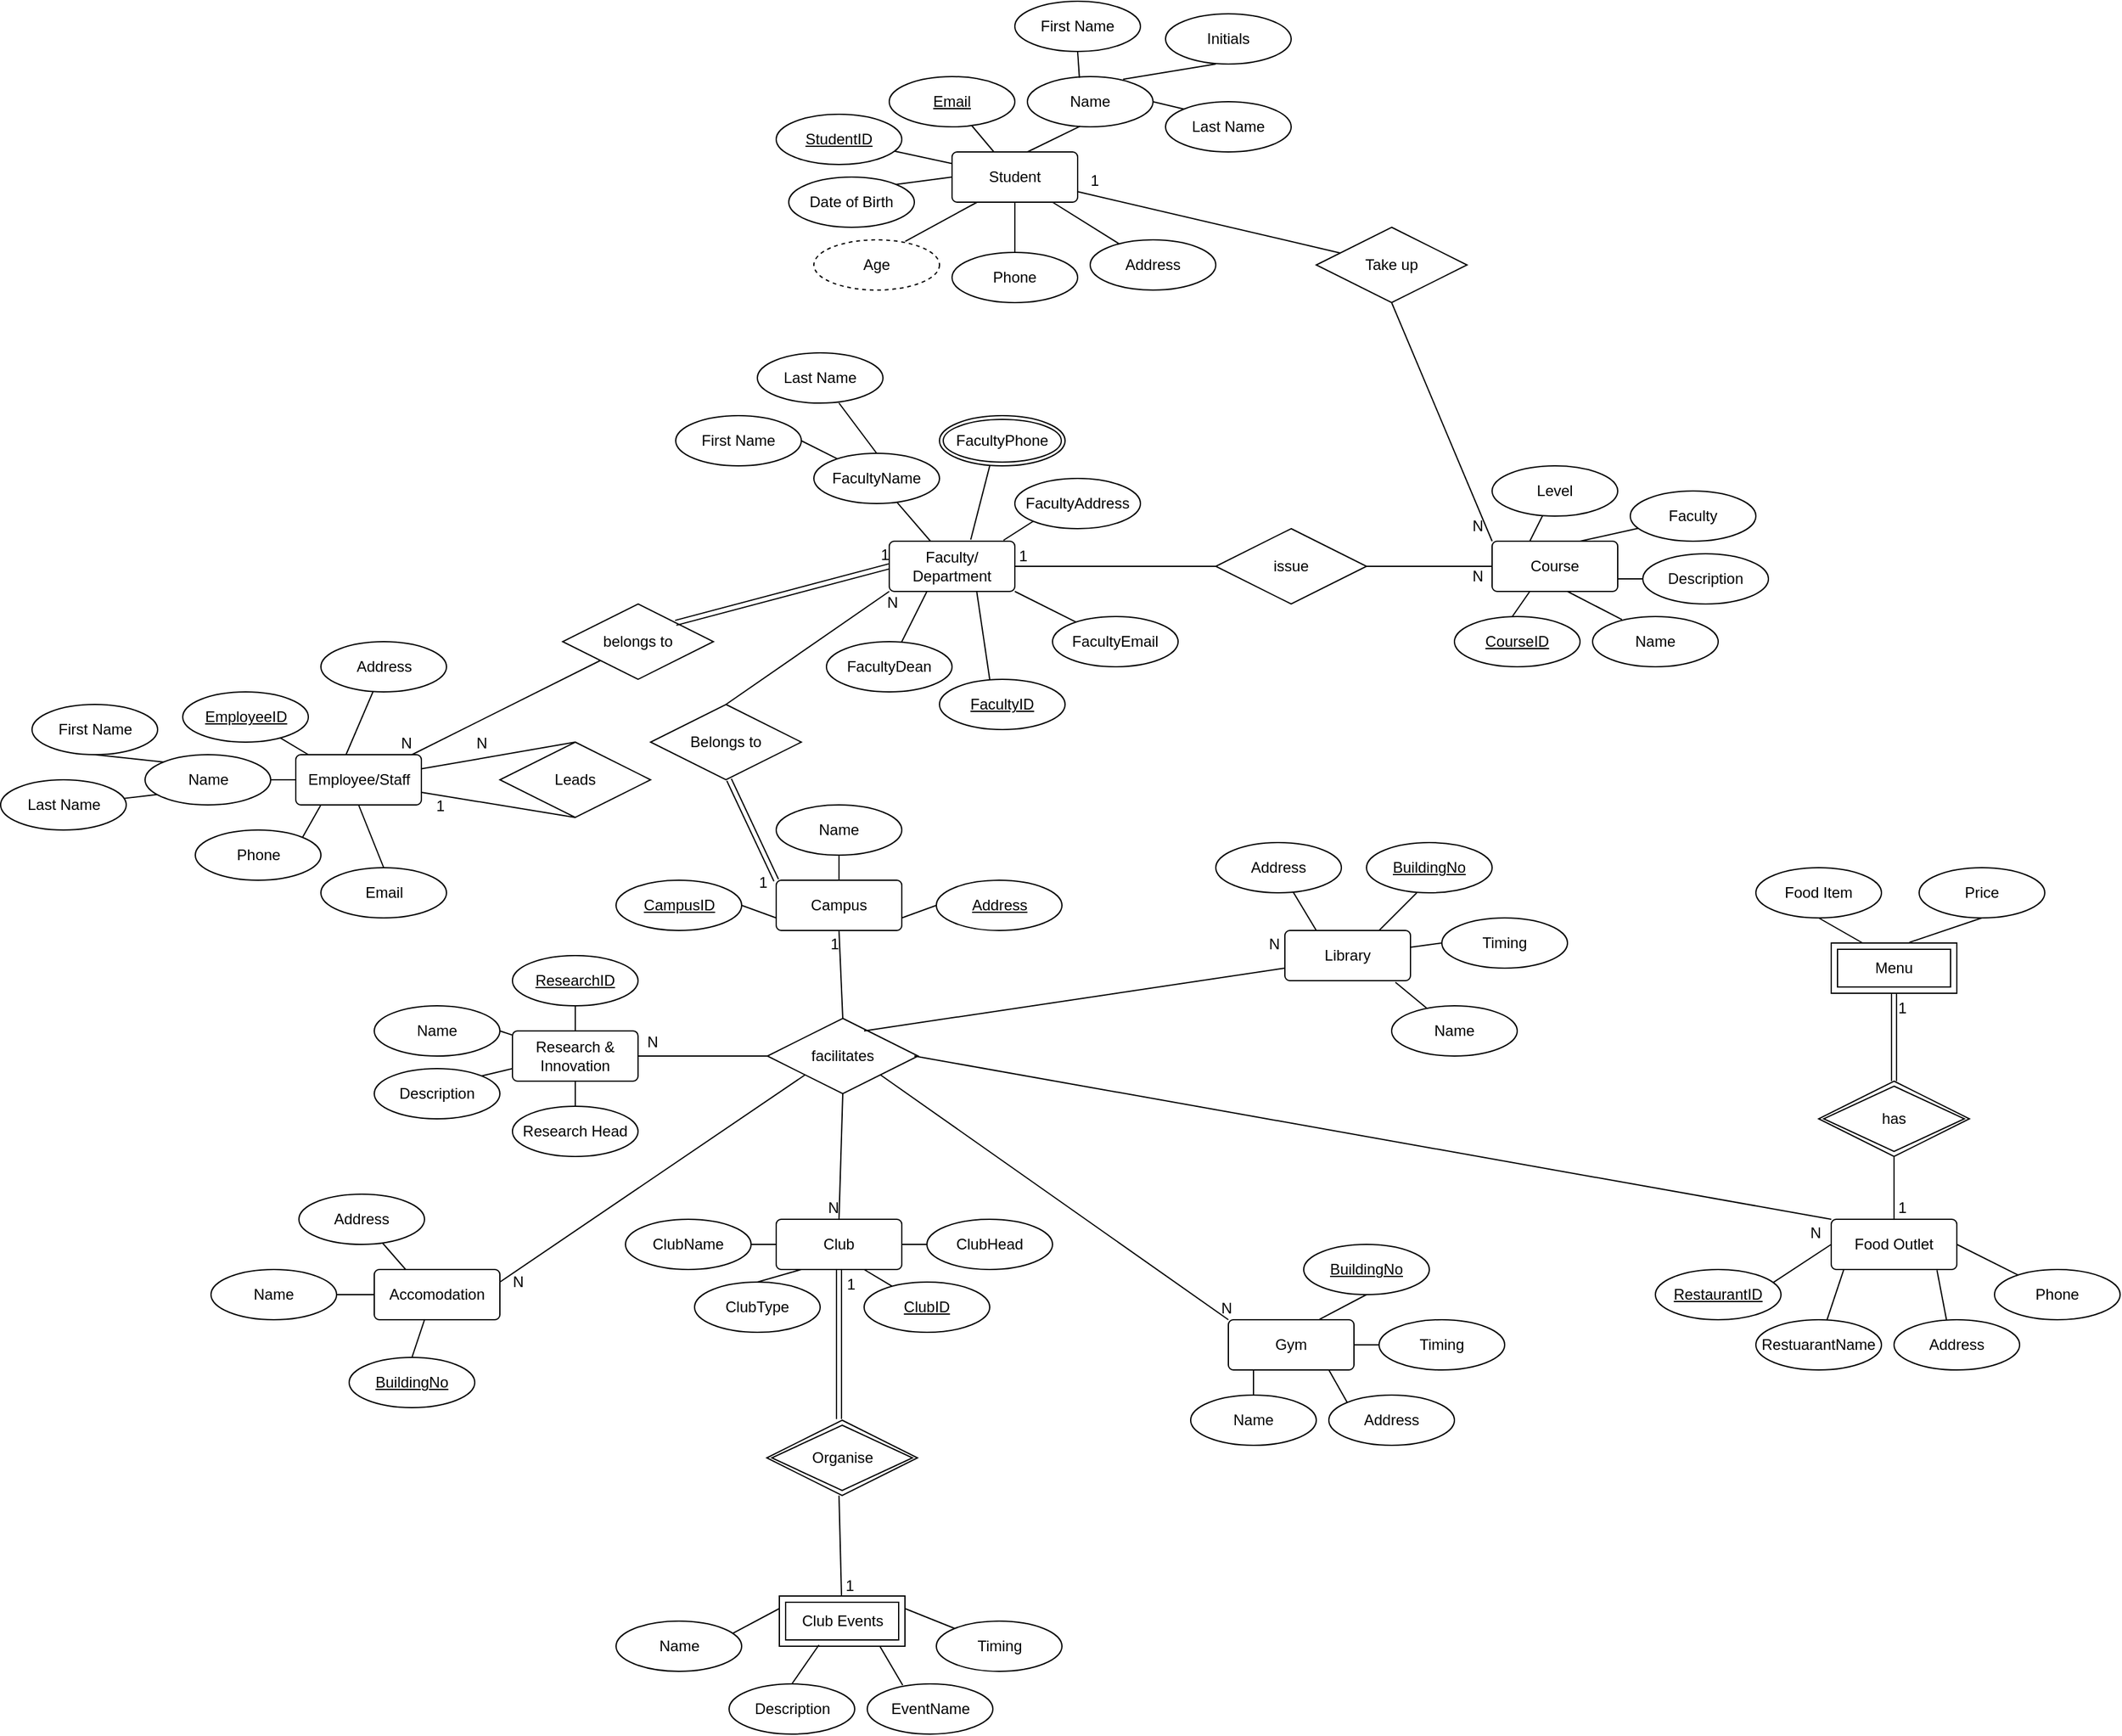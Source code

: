 <mxfile version="20.8.10" type="device"><diagram id="R2lEEEUBdFMjLlhIrx00" name="Page-1"><mxGraphModel dx="6000" dy="2070" grid="1" gridSize="10" guides="1" tooltips="1" connect="1" arrows="1" fold="1" page="1" pageScale="1" pageWidth="850" pageHeight="1100" math="0" shadow="0" extFonts="Permanent Marker^https://fonts.googleapis.com/css?family=Permanent+Marker"><root><mxCell id="0"/><mxCell id="1" parent="0"/><mxCell id="b6hlbUbO32ZS7wipERPs-3" value="Employee/Staff" style="rounded=1;arcSize=10;whiteSpace=wrap;html=1;align=center;" vertex="1" parent="1"><mxGeometry x="-792.5" y="600" width="100" height="40" as="geometry"/></mxCell><mxCell id="b6hlbUbO32ZS7wipERPs-6" value="Course" style="rounded=1;arcSize=10;whiteSpace=wrap;html=1;align=center;" vertex="1" parent="1"><mxGeometry x="160" y="430" width="100" height="40" as="geometry"/></mxCell><mxCell id="b6hlbUbO32ZS7wipERPs-8" value="Library" style="rounded=1;arcSize=10;whiteSpace=wrap;html=1;align=center;" vertex="1" parent="1"><mxGeometry x="-5" y="740" width="100" height="40" as="geometry"/></mxCell><mxCell id="b6hlbUbO32ZS7wipERPs-9" value="Gym" style="rounded=1;arcSize=10;whiteSpace=wrap;html=1;align=center;" vertex="1" parent="1"><mxGeometry x="-50" y="1050" width="100" height="40" as="geometry"/></mxCell><mxCell id="b6hlbUbO32ZS7wipERPs-12" value="Food Outlet" style="rounded=1;arcSize=10;whiteSpace=wrap;html=1;align=center;" vertex="1" parent="1"><mxGeometry x="430" y="970" width="100" height="40" as="geometry"/></mxCell><mxCell id="b6hlbUbO32ZS7wipERPs-13" value="Research &amp;amp; Innovation" style="rounded=1;arcSize=10;whiteSpace=wrap;html=1;align=center;" vertex="1" parent="1"><mxGeometry x="-620" y="819.99" width="100" height="40" as="geometry"/></mxCell><mxCell id="b6hlbUbO32ZS7wipERPs-14" value="Faculty/&lt;br&gt;Department" style="rounded=1;arcSize=10;whiteSpace=wrap;html=1;align=center;" vertex="1" parent="1"><mxGeometry x="-320" y="430" width="100" height="40" as="geometry"/></mxCell><mxCell id="b6hlbUbO32ZS7wipERPs-16" value="FacultyID" style="ellipse;whiteSpace=wrap;html=1;align=center;fontStyle=4;" vertex="1" parent="1"><mxGeometry x="-280" y="540" width="100" height="40" as="geometry"/></mxCell><mxCell id="b6hlbUbO32ZS7wipERPs-18" value="FacultyName" style="ellipse;whiteSpace=wrap;html=1;align=center;" vertex="1" parent="1"><mxGeometry x="-380" y="360" width="100" height="40" as="geometry"/></mxCell><mxCell id="b6hlbUbO32ZS7wipERPs-19" value="FacultyAddress" style="ellipse;whiteSpace=wrap;html=1;align=center;" vertex="1" parent="1"><mxGeometry x="-220" y="380" width="100" height="40" as="geometry"/></mxCell><mxCell id="b6hlbUbO32ZS7wipERPs-20" value="FacultyDean" style="ellipse;whiteSpace=wrap;html=1;align=center;" vertex="1" parent="1"><mxGeometry x="-370" y="510" width="100" height="40" as="geometry"/></mxCell><mxCell id="b6hlbUbO32ZS7wipERPs-21" value="FacultyEmail" style="ellipse;whiteSpace=wrap;html=1;align=center;" vertex="1" parent="1"><mxGeometry x="-190" y="490" width="100" height="40" as="geometry"/></mxCell><mxCell id="b6hlbUbO32ZS7wipERPs-23" value="" style="endArrow=none;html=1;rounded=0;" edge="1" parent="1" source="b6hlbUbO32ZS7wipERPs-18" target="b6hlbUbO32ZS7wipERPs-14"><mxGeometry relative="1" as="geometry"><mxPoint x="-330" y="400" as="sourcePoint"/><mxPoint x="-170" y="400" as="targetPoint"/></mxGeometry></mxCell><mxCell id="b6hlbUbO32ZS7wipERPs-24" value="" style="endArrow=none;html=1;rounded=0;entryX=0.91;entryY=-0.019;entryDx=0;entryDy=0;exitX=0;exitY=1;exitDx=0;exitDy=0;entryPerimeter=0;" edge="1" parent="1" source="b6hlbUbO32ZS7wipERPs-19" target="b6hlbUbO32ZS7wipERPs-14"><mxGeometry relative="1" as="geometry"><mxPoint x="-350" y="440" as="sourcePoint"/><mxPoint x="-190" y="440" as="targetPoint"/></mxGeometry></mxCell><mxCell id="b6hlbUbO32ZS7wipERPs-25" value="" style="endArrow=none;html=1;rounded=0;exitX=1;exitY=1;exitDx=0;exitDy=0;" edge="1" parent="1" source="b6hlbUbO32ZS7wipERPs-14" target="b6hlbUbO32ZS7wipERPs-21"><mxGeometry relative="1" as="geometry"><mxPoint x="-300" y="470" as="sourcePoint"/><mxPoint x="-140" y="470" as="targetPoint"/></mxGeometry></mxCell><mxCell id="b6hlbUbO32ZS7wipERPs-26" value="" style="endArrow=none;html=1;rounded=0;" edge="1" parent="1" target="b6hlbUbO32ZS7wipERPs-20"><mxGeometry relative="1" as="geometry"><mxPoint x="-290" y="470" as="sourcePoint"/><mxPoint x="-130" y="470" as="targetPoint"/></mxGeometry></mxCell><mxCell id="b6hlbUbO32ZS7wipERPs-27" value="" style="endArrow=none;html=1;rounded=0;entryX=0.4;entryY=0;entryDx=0;entryDy=0;entryPerimeter=0;exitX=0.697;exitY=1.01;exitDx=0;exitDy=0;exitPerimeter=0;" edge="1" parent="1" source="b6hlbUbO32ZS7wipERPs-14" target="b6hlbUbO32ZS7wipERPs-16"><mxGeometry relative="1" as="geometry"><mxPoint x="-260" y="470" as="sourcePoint"/><mxPoint x="-100" y="470" as="targetPoint"/></mxGeometry></mxCell><mxCell id="b6hlbUbO32ZS7wipERPs-28" value="" style="endArrow=none;html=1;rounded=0;entryX=0.5;entryY=1;entryDx=0;entryDy=0;exitX=0.649;exitY=-0.03;exitDx=0;exitDy=0;exitPerimeter=0;" edge="1" parent="1" source="b6hlbUbO32ZS7wipERPs-14"><mxGeometry relative="1" as="geometry"><mxPoint x="-270" y="430" as="sourcePoint"/><mxPoint x="-240" y="370" as="targetPoint"/></mxGeometry></mxCell><mxCell id="b6hlbUbO32ZS7wipERPs-48" value="FacultyPhone" style="ellipse;shape=doubleEllipse;margin=3;whiteSpace=wrap;html=1;align=center;" vertex="1" parent="1"><mxGeometry x="-280" y="330" width="100" height="40" as="geometry"/></mxCell><mxCell id="b6hlbUbO32ZS7wipERPs-49" value="First Name" style="ellipse;whiteSpace=wrap;html=1;align=center;" vertex="1" parent="1"><mxGeometry x="-490" y="330" width="100" height="40" as="geometry"/></mxCell><mxCell id="b6hlbUbO32ZS7wipERPs-50" value="Last Name" style="ellipse;whiteSpace=wrap;html=1;align=center;" vertex="1" parent="1"><mxGeometry x="-425" y="280" width="100" height="40" as="geometry"/></mxCell><mxCell id="b6hlbUbO32ZS7wipERPs-51" value="" style="endArrow=none;html=1;rounded=0;" edge="1" parent="1" target="b6hlbUbO32ZS7wipERPs-18"><mxGeometry relative="1" as="geometry"><mxPoint x="-390" y="350" as="sourcePoint"/><mxPoint x="-230" y="350" as="targetPoint"/></mxGeometry></mxCell><mxCell id="b6hlbUbO32ZS7wipERPs-52" value="" style="endArrow=none;html=1;rounded=0;entryX=0.5;entryY=0;entryDx=0;entryDy=0;" edge="1" parent="1" target="b6hlbUbO32ZS7wipERPs-18"><mxGeometry relative="1" as="geometry"><mxPoint x="-360" y="320" as="sourcePoint"/><mxPoint x="-200" y="320" as="targetPoint"/></mxGeometry></mxCell><mxCell id="b6hlbUbO32ZS7wipERPs-53" value="Student" style="rounded=1;arcSize=10;whiteSpace=wrap;html=1;align=center;" vertex="1" parent="1"><mxGeometry x="-270" y="120" width="100" height="40" as="geometry"/></mxCell><mxCell id="b6hlbUbO32ZS7wipERPs-63" value="RestaurantID" style="ellipse;whiteSpace=wrap;html=1;align=center;fontStyle=4;" vertex="1" parent="1"><mxGeometry x="290" y="1010" width="100" height="40" as="geometry"/></mxCell><mxCell id="b6hlbUbO32ZS7wipERPs-64" value="RestuarantName" style="ellipse;whiteSpace=wrap;html=1;align=center;" vertex="1" parent="1"><mxGeometry x="370" y="1050" width="100" height="40" as="geometry"/></mxCell><mxCell id="b6hlbUbO32ZS7wipERPs-70" value="Food Item" style="ellipse;whiteSpace=wrap;html=1;align=center;" vertex="1" parent="1"><mxGeometry x="370" y="690" width="100" height="40" as="geometry"/></mxCell><mxCell id="b6hlbUbO32ZS7wipERPs-71" value="Price" style="ellipse;whiteSpace=wrap;html=1;align=center;" vertex="1" parent="1"><mxGeometry x="500" y="690" width="100" height="40" as="geometry"/></mxCell><mxCell id="b6hlbUbO32ZS7wipERPs-72" value="Menu" style="shape=ext;margin=3;double=1;whiteSpace=wrap;html=1;align=center;" vertex="1" parent="1"><mxGeometry x="430" y="750" width="100" height="40" as="geometry"/></mxCell><mxCell id="b6hlbUbO32ZS7wipERPs-73" value="Address" style="ellipse;whiteSpace=wrap;html=1;align=center;" vertex="1" parent="1"><mxGeometry x="480" y="1050" width="100" height="40" as="geometry"/></mxCell><mxCell id="b6hlbUbO32ZS7wipERPs-74" value="Phone" style="ellipse;whiteSpace=wrap;html=1;align=center;" vertex="1" parent="1"><mxGeometry x="560" y="1010" width="100" height="40" as="geometry"/></mxCell><mxCell id="b6hlbUbO32ZS7wipERPs-75" value="" style="endArrow=none;html=1;rounded=0;entryX=0;entryY=0.5;entryDx=0;entryDy=0;exitX=0.935;exitY=0.264;exitDx=0;exitDy=0;exitPerimeter=0;" edge="1" parent="1" source="b6hlbUbO32ZS7wipERPs-63" target="b6hlbUbO32ZS7wipERPs-12"><mxGeometry relative="1" as="geometry"><mxPoint x="380" y="1020" as="sourcePoint"/><mxPoint x="540" y="1020" as="targetPoint"/></mxGeometry></mxCell><mxCell id="b6hlbUbO32ZS7wipERPs-76" value="" style="endArrow=none;html=1;rounded=0;" edge="1" parent="1" target="b6hlbUbO32ZS7wipERPs-64"><mxGeometry relative="1" as="geometry"><mxPoint x="440" y="1010" as="sourcePoint"/><mxPoint x="600" y="1010" as="targetPoint"/></mxGeometry></mxCell><mxCell id="b6hlbUbO32ZS7wipERPs-77" value="" style="endArrow=none;html=1;rounded=0;entryX=0.418;entryY=0.007;entryDx=0;entryDy=0;entryPerimeter=0;exitX=0.842;exitY=1.015;exitDx=0;exitDy=0;exitPerimeter=0;" edge="1" parent="1" source="b6hlbUbO32ZS7wipERPs-12" target="b6hlbUbO32ZS7wipERPs-73"><mxGeometry relative="1" as="geometry"><mxPoint x="490" y="1010" as="sourcePoint"/><mxPoint x="650" y="1010" as="targetPoint"/></mxGeometry></mxCell><mxCell id="b6hlbUbO32ZS7wipERPs-78" value="" style="endArrow=none;html=1;rounded=0;" edge="1" parent="1" target="b6hlbUbO32ZS7wipERPs-74"><mxGeometry relative="1" as="geometry"><mxPoint x="530" y="990" as="sourcePoint"/><mxPoint x="690" y="990" as="targetPoint"/></mxGeometry></mxCell><mxCell id="b6hlbUbO32ZS7wipERPs-79" value="" style="endArrow=none;html=1;rounded=0;entryX=0.25;entryY=0;entryDx=0;entryDy=0;" edge="1" parent="1" target="b6hlbUbO32ZS7wipERPs-72"><mxGeometry relative="1" as="geometry"><mxPoint x="420" y="730" as="sourcePoint"/><mxPoint x="580" y="730" as="targetPoint"/></mxGeometry></mxCell><mxCell id="b6hlbUbO32ZS7wipERPs-80" value="" style="endArrow=none;html=1;rounded=0;entryX=0.622;entryY=-0.012;entryDx=0;entryDy=0;entryPerimeter=0;" edge="1" parent="1" target="b6hlbUbO32ZS7wipERPs-72"><mxGeometry relative="1" as="geometry"><mxPoint x="550" y="730" as="sourcePoint"/><mxPoint x="710" y="730" as="targetPoint"/></mxGeometry></mxCell><mxCell id="b6hlbUbO32ZS7wipERPs-81" value="Address" style="ellipse;whiteSpace=wrap;html=1;align=center;" vertex="1" parent="1"><mxGeometry x="30" y="1110" width="100" height="40" as="geometry"/></mxCell><mxCell id="b6hlbUbO32ZS7wipERPs-82" value="BuildingNo" style="ellipse;whiteSpace=wrap;html=1;align=center;fontStyle=4;" vertex="1" parent="1"><mxGeometry x="10" y="990" width="100" height="40" as="geometry"/></mxCell><mxCell id="b6hlbUbO32ZS7wipERPs-83" value="Timing" style="ellipse;whiteSpace=wrap;html=1;align=center;" vertex="1" parent="1"><mxGeometry x="70" y="1050" width="100" height="40" as="geometry"/></mxCell><mxCell id="b6hlbUbO32ZS7wipERPs-84" value="Name" style="ellipse;whiteSpace=wrap;html=1;align=center;" vertex="1" parent="1"><mxGeometry x="-80" y="1110" width="100" height="40" as="geometry"/></mxCell><mxCell id="b6hlbUbO32ZS7wipERPs-85" value="BuildingNo" style="ellipse;whiteSpace=wrap;html=1;align=center;fontStyle=4;" vertex="1" parent="1"><mxGeometry x="60" y="670" width="100" height="40" as="geometry"/></mxCell><mxCell id="b6hlbUbO32ZS7wipERPs-86" value="Address" style="ellipse;whiteSpace=wrap;html=1;align=center;" vertex="1" parent="1"><mxGeometry x="-60" y="670" width="100" height="40" as="geometry"/></mxCell><mxCell id="b6hlbUbO32ZS7wipERPs-87" value="Timing" style="ellipse;whiteSpace=wrap;html=1;align=center;" vertex="1" parent="1"><mxGeometry x="120" y="730" width="100" height="40" as="geometry"/></mxCell><mxCell id="b6hlbUbO32ZS7wipERPs-88" value="Name" style="ellipse;whiteSpace=wrap;html=1;align=center;" vertex="1" parent="1"><mxGeometry x="80" y="799.99" width="100" height="40" as="geometry"/></mxCell><mxCell id="b6hlbUbO32ZS7wipERPs-91" value="" style="endArrow=none;html=1;rounded=0;entryX=0.88;entryY=1.03;entryDx=0;entryDy=0;entryPerimeter=0;" edge="1" parent="1" source="b6hlbUbO32ZS7wipERPs-88" target="b6hlbUbO32ZS7wipERPs-8"><mxGeometry relative="1" as="geometry"><mxPoint x="-30" y="750" as="sourcePoint"/><mxPoint x="130" y="750" as="targetPoint"/></mxGeometry></mxCell><mxCell id="b6hlbUbO32ZS7wipERPs-92" value="" style="endArrow=none;html=1;rounded=0;" edge="1" parent="1" source="b6hlbUbO32ZS7wipERPs-8"><mxGeometry relative="1" as="geometry"><mxPoint x="100" y="750" as="sourcePoint"/><mxPoint x="120" y="750" as="targetPoint"/></mxGeometry></mxCell><mxCell id="b6hlbUbO32ZS7wipERPs-93" value="" style="endArrow=none;html=1;rounded=0;entryX=0.25;entryY=0;entryDx=0;entryDy=0;" edge="1" parent="1" source="b6hlbUbO32ZS7wipERPs-86" target="b6hlbUbO32ZS7wipERPs-8"><mxGeometry relative="1" as="geometry"><mxPoint x="-10" y="710" as="sourcePoint"/><mxPoint x="-10" y="870" as="targetPoint"/></mxGeometry></mxCell><mxCell id="b6hlbUbO32ZS7wipERPs-94" value="" style="endArrow=none;html=1;rounded=0;entryX=0.75;entryY=0;entryDx=0;entryDy=0;" edge="1" parent="1" target="b6hlbUbO32ZS7wipERPs-8"><mxGeometry relative="1" as="geometry"><mxPoint x="100" y="710" as="sourcePoint"/><mxPoint x="260" y="710" as="targetPoint"/></mxGeometry></mxCell><mxCell id="b6hlbUbO32ZS7wipERPs-96" value="" style="endArrow=none;html=1;rounded=0;" edge="1" parent="1"><mxGeometry relative="1" as="geometry"><mxPoint x="50" y="1070" as="sourcePoint"/><mxPoint x="70" y="1070" as="targetPoint"/></mxGeometry></mxCell><mxCell id="b6hlbUbO32ZS7wipERPs-98" value="" style="endArrow=none;html=1;rounded=0;entryX=0.726;entryY=-0.009;entryDx=0;entryDy=0;entryPerimeter=0;" edge="1" parent="1" target="b6hlbUbO32ZS7wipERPs-9"><mxGeometry relative="1" as="geometry"><mxPoint x="60" y="1030" as="sourcePoint"/><mxPoint x="220" y="1030" as="targetPoint"/></mxGeometry></mxCell><mxCell id="b6hlbUbO32ZS7wipERPs-99" value="StudentID" style="ellipse;whiteSpace=wrap;html=1;align=center;fontStyle=4;" vertex="1" parent="1"><mxGeometry x="-410" y="90" width="100" height="40" as="geometry"/></mxCell><mxCell id="b6hlbUbO32ZS7wipERPs-100" value="Email" style="ellipse;whiteSpace=wrap;html=1;align=center;fontStyle=4;" vertex="1" parent="1"><mxGeometry x="-320" y="60" width="100" height="40" as="geometry"/></mxCell><mxCell id="b6hlbUbO32ZS7wipERPs-102" value="Phone" style="ellipse;whiteSpace=wrap;html=1;align=center;" vertex="1" parent="1"><mxGeometry x="-270" y="200" width="100" height="40" as="geometry"/></mxCell><mxCell id="b6hlbUbO32ZS7wipERPs-103" value="Address" style="ellipse;whiteSpace=wrap;html=1;align=center;" vertex="1" parent="1"><mxGeometry x="-160" y="190" width="100" height="40" as="geometry"/></mxCell><mxCell id="b6hlbUbO32ZS7wipERPs-104" value="Date of Birth" style="ellipse;whiteSpace=wrap;html=1;align=center;" vertex="1" parent="1"><mxGeometry x="-400" y="140" width="100" height="40" as="geometry"/></mxCell><mxCell id="b6hlbUbO32ZS7wipERPs-105" value="Age" style="ellipse;whiteSpace=wrap;html=1;align=center;dashed=1;" vertex="1" parent="1"><mxGeometry x="-380" y="190" width="100" height="40" as="geometry"/></mxCell><mxCell id="b6hlbUbO32ZS7wipERPs-106" value="Name" style="ellipse;whiteSpace=wrap;html=1;align=center;" vertex="1" parent="1"><mxGeometry x="-210" y="60" width="100" height="40" as="geometry"/></mxCell><mxCell id="b6hlbUbO32ZS7wipERPs-107" value="Initials" style="ellipse;whiteSpace=wrap;html=1;align=center;" vertex="1" parent="1"><mxGeometry x="-100" y="10" width="100" height="40" as="geometry"/></mxCell><mxCell id="b6hlbUbO32ZS7wipERPs-108" value="Last Name" style="ellipse;whiteSpace=wrap;html=1;align=center;" vertex="1" parent="1"><mxGeometry x="-100" y="80" width="100" height="40" as="geometry"/></mxCell><mxCell id="b6hlbUbO32ZS7wipERPs-109" value="First Name" style="ellipse;whiteSpace=wrap;html=1;align=center;" vertex="1" parent="1"><mxGeometry x="-220" width="100" height="40" as="geometry"/></mxCell><mxCell id="b6hlbUbO32ZS7wipERPs-110" value="" style="endArrow=none;html=1;rounded=0;entryX=0.414;entryY=0.024;entryDx=0;entryDy=0;entryPerimeter=0;" edge="1" parent="1" target="b6hlbUbO32ZS7wipERPs-106"><mxGeometry relative="1" as="geometry"><mxPoint x="-170" y="40" as="sourcePoint"/><mxPoint x="-10" y="40" as="targetPoint"/></mxGeometry></mxCell><mxCell id="b6hlbUbO32ZS7wipERPs-111" value="" style="endArrow=none;html=1;rounded=0;entryX=0.762;entryY=0.052;entryDx=0;entryDy=0;entryPerimeter=0;" edge="1" parent="1" target="b6hlbUbO32ZS7wipERPs-106"><mxGeometry relative="1" as="geometry"><mxPoint x="-60" y="50" as="sourcePoint"/><mxPoint x="100" y="50" as="targetPoint"/></mxGeometry></mxCell><mxCell id="b6hlbUbO32ZS7wipERPs-112" value="" style="endArrow=none;html=1;rounded=0;entryX=0;entryY=0;entryDx=0;entryDy=0;" edge="1" parent="1" target="b6hlbUbO32ZS7wipERPs-108"><mxGeometry relative="1" as="geometry"><mxPoint x="-110" y="80" as="sourcePoint"/><mxPoint x="50" y="80" as="targetPoint"/></mxGeometry></mxCell><mxCell id="b6hlbUbO32ZS7wipERPs-115" value="" style="endArrow=none;html=1;rounded=0;entryX=0.728;entryY=0.031;entryDx=0;entryDy=0;entryPerimeter=0;" edge="1" parent="1" target="b6hlbUbO32ZS7wipERPs-105"><mxGeometry relative="1" as="geometry"><mxPoint x="-250" y="160" as="sourcePoint"/><mxPoint x="-90" y="160" as="targetPoint"/></mxGeometry></mxCell><mxCell id="b6hlbUbO32ZS7wipERPs-116" value="" style="endArrow=none;html=1;rounded=0;exitX=1;exitY=0;exitDx=0;exitDy=0;" edge="1" parent="1" source="b6hlbUbO32ZS7wipERPs-104"><mxGeometry relative="1" as="geometry"><mxPoint x="-310" y="140" as="sourcePoint"/><mxPoint x="-270" y="140" as="targetPoint"/></mxGeometry></mxCell><mxCell id="b6hlbUbO32ZS7wipERPs-117" value="" style="endArrow=none;html=1;rounded=0;" edge="1" parent="1" source="b6hlbUbO32ZS7wipERPs-99" target="b6hlbUbO32ZS7wipERPs-53"><mxGeometry relative="1" as="geometry"><mxPoint x="-330" y="90" as="sourcePoint"/><mxPoint x="-170" y="90" as="targetPoint"/></mxGeometry></mxCell><mxCell id="b6hlbUbO32ZS7wipERPs-118" value="" style="endArrow=none;html=1;rounded=0;" edge="1" parent="1" source="b6hlbUbO32ZS7wipERPs-100" target="b6hlbUbO32ZS7wipERPs-53"><mxGeometry relative="1" as="geometry"><mxPoint x="-230" y="90" as="sourcePoint"/><mxPoint x="-70" y="90" as="targetPoint"/></mxGeometry></mxCell><mxCell id="b6hlbUbO32ZS7wipERPs-119" value="" style="endArrow=none;html=1;rounded=0;" edge="1" parent="1" target="b6hlbUbO32ZS7wipERPs-102"><mxGeometry relative="1" as="geometry"><mxPoint x="-220" y="160" as="sourcePoint"/><mxPoint x="-60" y="160" as="targetPoint"/></mxGeometry></mxCell><mxCell id="b6hlbUbO32ZS7wipERPs-120" value="" style="endArrow=none;html=1;rounded=0;entryX=0.419;entryY=0.99;entryDx=0;entryDy=0;entryPerimeter=0;" edge="1" parent="1" target="b6hlbUbO32ZS7wipERPs-106"><mxGeometry relative="1" as="geometry"><mxPoint x="-210" y="120" as="sourcePoint"/><mxPoint x="-50" y="120" as="targetPoint"/></mxGeometry></mxCell><mxCell id="b6hlbUbO32ZS7wipERPs-121" value="" style="endArrow=none;html=1;rounded=0;" edge="1" parent="1" target="b6hlbUbO32ZS7wipERPs-103"><mxGeometry relative="1" as="geometry"><mxPoint x="-190" y="160" as="sourcePoint"/><mxPoint x="-30" y="160" as="targetPoint"/></mxGeometry></mxCell><mxCell id="b6hlbUbO32ZS7wipERPs-130" value="CourseID" style="ellipse;whiteSpace=wrap;html=1;align=center;fontStyle=4;" vertex="1" parent="1"><mxGeometry x="130" y="490" width="100" height="40" as="geometry"/></mxCell><mxCell id="b6hlbUbO32ZS7wipERPs-132" value="Level" style="ellipse;whiteSpace=wrap;html=1;align=center;" vertex="1" parent="1"><mxGeometry x="160" y="370" width="100" height="40" as="geometry"/></mxCell><mxCell id="b6hlbUbO32ZS7wipERPs-133" value="Name" style="ellipse;whiteSpace=wrap;html=1;align=center;" vertex="1" parent="1"><mxGeometry x="240" y="490" width="100" height="40" as="geometry"/></mxCell><mxCell id="b6hlbUbO32ZS7wipERPs-134" value="Description" style="ellipse;whiteSpace=wrap;html=1;align=center;" vertex="1" parent="1"><mxGeometry x="280" y="440" width="100" height="40" as="geometry"/></mxCell><mxCell id="b6hlbUbO32ZS7wipERPs-135" value="Faculty" style="ellipse;whiteSpace=wrap;html=1;align=center;" vertex="1" parent="1"><mxGeometry x="270" y="390" width="100" height="40" as="geometry"/></mxCell><mxCell id="b6hlbUbO32ZS7wipERPs-136" value="" style="endArrow=none;html=1;rounded=0;" edge="1" parent="1" target="b6hlbUbO32ZS7wipERPs-132"><mxGeometry relative="1" as="geometry"><mxPoint x="190" y="430" as="sourcePoint"/><mxPoint x="350" y="430" as="targetPoint"/></mxGeometry></mxCell><mxCell id="b6hlbUbO32ZS7wipERPs-137" value="" style="endArrow=none;html=1;rounded=0;" edge="1" parent="1" target="b6hlbUbO32ZS7wipERPs-135"><mxGeometry relative="1" as="geometry"><mxPoint x="230" y="430" as="sourcePoint"/><mxPoint x="390" y="430" as="targetPoint"/></mxGeometry></mxCell><mxCell id="b6hlbUbO32ZS7wipERPs-138" value="" style="endArrow=none;html=1;rounded=0;" edge="1" parent="1"><mxGeometry relative="1" as="geometry"><mxPoint x="260" y="460" as="sourcePoint"/><mxPoint x="280" y="460" as="targetPoint"/></mxGeometry></mxCell><mxCell id="b6hlbUbO32ZS7wipERPs-139" value="" style="endArrow=none;html=1;rounded=0;entryX=0.234;entryY=0.061;entryDx=0;entryDy=0;entryPerimeter=0;" edge="1" parent="1" target="b6hlbUbO32ZS7wipERPs-133"><mxGeometry relative="1" as="geometry"><mxPoint x="220" y="470" as="sourcePoint"/><mxPoint x="380" y="470" as="targetPoint"/></mxGeometry></mxCell><mxCell id="b6hlbUbO32ZS7wipERPs-140" value="" style="endArrow=none;html=1;rounded=0;entryX=0.459;entryY=0.006;entryDx=0;entryDy=0;entryPerimeter=0;" edge="1" parent="1" target="b6hlbUbO32ZS7wipERPs-130"><mxGeometry relative="1" as="geometry"><mxPoint x="190" y="470" as="sourcePoint"/><mxPoint x="350" y="470" as="targetPoint"/></mxGeometry></mxCell><mxCell id="b6hlbUbO32ZS7wipERPs-141" value="ResearchID" style="ellipse;whiteSpace=wrap;html=1;align=center;fontStyle=4;" vertex="1" parent="1"><mxGeometry x="-620" y="759.99" width="100" height="40" as="geometry"/></mxCell><mxCell id="b6hlbUbO32ZS7wipERPs-142" value="Name" style="ellipse;whiteSpace=wrap;html=1;align=center;" vertex="1" parent="1"><mxGeometry x="-730" y="799.99" width="100" height="40" as="geometry"/></mxCell><mxCell id="b6hlbUbO32ZS7wipERPs-143" value="Description" style="ellipse;whiteSpace=wrap;html=1;align=center;" vertex="1" parent="1"><mxGeometry x="-730" y="849.99" width="100" height="40" as="geometry"/></mxCell><mxCell id="b6hlbUbO32ZS7wipERPs-144" value="Research Head" style="ellipse;whiteSpace=wrap;html=1;align=center;" vertex="1" parent="1"><mxGeometry x="-620" y="879.99" width="100" height="40" as="geometry"/></mxCell><mxCell id="b6hlbUbO32ZS7wipERPs-146" value="" style="endArrow=none;html=1;rounded=0;" edge="1" parent="1" target="b6hlbUbO32ZS7wipERPs-13"><mxGeometry relative="1" as="geometry"><mxPoint x="-630" y="819.99" as="sourcePoint"/><mxPoint x="-470" y="819.99" as="targetPoint"/></mxGeometry></mxCell><mxCell id="b6hlbUbO32ZS7wipERPs-147" value="" style="endArrow=none;html=1;rounded=0;exitX=1;exitY=0;exitDx=0;exitDy=0;" edge="1" parent="1" source="b6hlbUbO32ZS7wipERPs-143"><mxGeometry relative="1" as="geometry"><mxPoint x="-780" y="849.99" as="sourcePoint"/><mxPoint x="-620" y="849.99" as="targetPoint"/></mxGeometry></mxCell><mxCell id="b6hlbUbO32ZS7wipERPs-148" value="" style="endArrow=none;html=1;rounded=0;entryX=0.5;entryY=0;entryDx=0;entryDy=0;" edge="1" parent="1" target="b6hlbUbO32ZS7wipERPs-144"><mxGeometry relative="1" as="geometry"><mxPoint x="-570" y="859.99" as="sourcePoint"/><mxPoint x="-410" y="859.99" as="targetPoint"/></mxGeometry></mxCell><mxCell id="b6hlbUbO32ZS7wipERPs-149" value="" style="endArrow=none;html=1;rounded=0;" edge="1" parent="1" target="b6hlbUbO32ZS7wipERPs-13"><mxGeometry relative="1" as="geometry"><mxPoint x="-570" y="799.99" as="sourcePoint"/><mxPoint x="-410" y="799.99" as="targetPoint"/></mxGeometry></mxCell><mxCell id="b6hlbUbO32ZS7wipERPs-150" value="Accomodation" style="rounded=1;arcSize=10;whiteSpace=wrap;html=1;align=center;" vertex="1" parent="1"><mxGeometry x="-730" y="1010" width="100" height="40" as="geometry"/></mxCell><mxCell id="b6hlbUbO32ZS7wipERPs-151" value="BuildingNo" style="ellipse;whiteSpace=wrap;html=1;align=center;fontStyle=4;" vertex="1" parent="1"><mxGeometry x="-750" y="1080" width="100" height="40" as="geometry"/></mxCell><mxCell id="b6hlbUbO32ZS7wipERPs-152" value="Address" style="ellipse;whiteSpace=wrap;html=1;align=center;" vertex="1" parent="1"><mxGeometry x="-790" y="950" width="100" height="40" as="geometry"/></mxCell><mxCell id="b6hlbUbO32ZS7wipERPs-154" value="Name" style="ellipse;whiteSpace=wrap;html=1;align=center;" vertex="1" parent="1"><mxGeometry x="-860" y="1010" width="100" height="40" as="geometry"/></mxCell><mxCell id="b6hlbUbO32ZS7wipERPs-155" value="" style="endArrow=none;html=1;rounded=0;entryX=0;entryY=0.5;entryDx=0;entryDy=0;" edge="1" parent="1" source="b6hlbUbO32ZS7wipERPs-154" target="b6hlbUbO32ZS7wipERPs-150"><mxGeometry relative="1" as="geometry"><mxPoint x="-760" y="1030" as="sourcePoint"/><mxPoint x="-600" y="1030" as="targetPoint"/></mxGeometry></mxCell><mxCell id="b6hlbUbO32ZS7wipERPs-157" value="" style="endArrow=none;html=1;rounded=0;entryX=0.25;entryY=0;entryDx=0;entryDy=0;" edge="1" parent="1" source="b6hlbUbO32ZS7wipERPs-152" target="b6hlbUbO32ZS7wipERPs-150"><mxGeometry relative="1" as="geometry"><mxPoint x="-740" y="990" as="sourcePoint"/><mxPoint x="-740" y="1150" as="targetPoint"/></mxGeometry></mxCell><mxCell id="b6hlbUbO32ZS7wipERPs-159" value="EmployeeID" style="ellipse;whiteSpace=wrap;html=1;align=center;fontStyle=4;" vertex="1" parent="1"><mxGeometry x="-882.5" y="550" width="100" height="40" as="geometry"/></mxCell><mxCell id="b6hlbUbO32ZS7wipERPs-160" value="Name" style="ellipse;whiteSpace=wrap;html=1;align=center;" vertex="1" parent="1"><mxGeometry x="-912.5" y="600" width="100" height="40" as="geometry"/></mxCell><mxCell id="b6hlbUbO32ZS7wipERPs-161" value="First Name" style="ellipse;whiteSpace=wrap;html=1;align=center;" vertex="1" parent="1"><mxGeometry x="-1002.5" y="560" width="100" height="40" as="geometry"/></mxCell><mxCell id="b6hlbUbO32ZS7wipERPs-162" value="Last Name" style="ellipse;whiteSpace=wrap;html=1;align=center;" vertex="1" parent="1"><mxGeometry x="-1027.5" y="620" width="100" height="40" as="geometry"/></mxCell><mxCell id="b6hlbUbO32ZS7wipERPs-163" value="Phone" style="ellipse;whiteSpace=wrap;html=1;align=center;" vertex="1" parent="1"><mxGeometry x="-872.5" y="660" width="100" height="40" as="geometry"/></mxCell><mxCell id="b6hlbUbO32ZS7wipERPs-164" value="Email" style="ellipse;whiteSpace=wrap;html=1;align=center;" vertex="1" parent="1"><mxGeometry x="-772.5" y="690" width="100" height="40" as="geometry"/></mxCell><mxCell id="b6hlbUbO32ZS7wipERPs-165" value="Address" style="ellipse;whiteSpace=wrap;html=1;align=center;" vertex="1" parent="1"><mxGeometry x="-772.5" y="510" width="100" height="40" as="geometry"/></mxCell><mxCell id="b6hlbUbO32ZS7wipERPs-166" value="" style="endArrow=none;html=1;rounded=0;" edge="1" parent="1" source="b6hlbUbO32ZS7wipERPs-160"><mxGeometry relative="1" as="geometry"><mxPoint x="-812.5" y="620" as="sourcePoint"/><mxPoint x="-792.5" y="620" as="targetPoint"/></mxGeometry></mxCell><mxCell id="b6hlbUbO32ZS7wipERPs-167" value="" style="endArrow=none;html=1;rounded=0;entryX=0;entryY=0;entryDx=0;entryDy=0;" edge="1" parent="1" target="b6hlbUbO32ZS7wipERPs-160"><mxGeometry relative="1" as="geometry"><mxPoint x="-952.5" y="600" as="sourcePoint"/><mxPoint x="-792.5" y="600" as="targetPoint"/></mxGeometry></mxCell><mxCell id="b6hlbUbO32ZS7wipERPs-168" value="" style="endArrow=none;html=1;rounded=0;entryX=0.096;entryY=0.793;entryDx=0;entryDy=0;entryPerimeter=0;" edge="1" parent="1" source="b6hlbUbO32ZS7wipERPs-162" target="b6hlbUbO32ZS7wipERPs-160"><mxGeometry relative="1" as="geometry"><mxPoint x="-1057.5" y="630" as="sourcePoint"/><mxPoint x="-897.5" y="630" as="targetPoint"/></mxGeometry></mxCell><mxCell id="b6hlbUbO32ZS7wipERPs-170" value="" style="endArrow=none;html=1;rounded=0;" edge="1" parent="1" target="b6hlbUbO32ZS7wipERPs-159"><mxGeometry relative="1" as="geometry"><mxPoint x="-782.5" y="600" as="sourcePoint"/><mxPoint x="-622.5" y="600" as="targetPoint"/></mxGeometry></mxCell><mxCell id="b6hlbUbO32ZS7wipERPs-171" value="" style="endArrow=none;html=1;rounded=0;" edge="1" parent="1" target="b6hlbUbO32ZS7wipERPs-165"><mxGeometry relative="1" as="geometry"><mxPoint x="-752.5" y="600" as="sourcePoint"/><mxPoint x="-592.5" y="600" as="targetPoint"/></mxGeometry></mxCell><mxCell id="b6hlbUbO32ZS7wipERPs-172" value="" style="endArrow=none;html=1;rounded=0;entryX=1;entryY=0;entryDx=0;entryDy=0;" edge="1" parent="1" target="b6hlbUbO32ZS7wipERPs-163"><mxGeometry relative="1" as="geometry"><mxPoint x="-772.5" y="640" as="sourcePoint"/><mxPoint x="-612.5" y="640" as="targetPoint"/></mxGeometry></mxCell><mxCell id="b6hlbUbO32ZS7wipERPs-173" value="" style="endArrow=none;html=1;rounded=0;entryX=0.5;entryY=0;entryDx=0;entryDy=0;" edge="1" parent="1" target="b6hlbUbO32ZS7wipERPs-164"><mxGeometry relative="1" as="geometry"><mxPoint x="-742.5" y="640" as="sourcePoint"/><mxPoint x="-582.5" y="640" as="targetPoint"/></mxGeometry></mxCell><mxCell id="b6hlbUbO32ZS7wipERPs-174" value="Campus" style="rounded=1;arcSize=10;whiteSpace=wrap;html=1;align=center;" vertex="1" parent="1"><mxGeometry x="-410" y="700" width="100" height="40" as="geometry"/></mxCell><mxCell id="b6hlbUbO32ZS7wipERPs-176" value="Name" style="ellipse;whiteSpace=wrap;html=1;align=center;" vertex="1" parent="1"><mxGeometry x="-410" y="640" width="100" height="40" as="geometry"/></mxCell><mxCell id="b6hlbUbO32ZS7wipERPs-177" value="&lt;u&gt;CampusID&lt;/u&gt;" style="ellipse;whiteSpace=wrap;html=1;align=center;" vertex="1" parent="1"><mxGeometry x="-537.5" y="700" width="100" height="40" as="geometry"/></mxCell><mxCell id="b6hlbUbO32ZS7wipERPs-178" value="Address" style="ellipse;whiteSpace=wrap;html=1;align=center;fontStyle=4;" vertex="1" parent="1"><mxGeometry x="-282.5" y="700" width="100" height="40" as="geometry"/></mxCell><mxCell id="b6hlbUbO32ZS7wipERPs-179" value="" style="endArrow=none;html=1;rounded=0;entryX=0;entryY=0.75;entryDx=0;entryDy=0;exitX=1;exitY=0.5;exitDx=0;exitDy=0;" edge="1" parent="1" source="b6hlbUbO32ZS7wipERPs-177" target="b6hlbUbO32ZS7wipERPs-174"><mxGeometry relative="1" as="geometry"><mxPoint x="-450" y="700" as="sourcePoint"/><mxPoint x="-290" y="700" as="targetPoint"/></mxGeometry></mxCell><mxCell id="b6hlbUbO32ZS7wipERPs-180" value="" style="endArrow=none;html=1;rounded=0;entryX=1;entryY=0.75;entryDx=0;entryDy=0;exitX=0;exitY=0.5;exitDx=0;exitDy=0;" edge="1" parent="1" source="b6hlbUbO32ZS7wipERPs-178" target="b6hlbUbO32ZS7wipERPs-174"><mxGeometry relative="1" as="geometry"><mxPoint x="-280" y="700" as="sourcePoint"/><mxPoint x="-120" y="700" as="targetPoint"/></mxGeometry></mxCell><mxCell id="b6hlbUbO32ZS7wipERPs-181" value="" style="endArrow=none;html=1;rounded=0;" edge="1" parent="1" source="b6hlbUbO32ZS7wipERPs-176"><mxGeometry relative="1" as="geometry"><mxPoint x="-360" y="660" as="sourcePoint"/><mxPoint x="-360" y="700" as="targetPoint"/></mxGeometry></mxCell><mxCell id="b6hlbUbO32ZS7wipERPs-183" value="has" style="shape=rhombus;double=1;perimeter=rhombusPerimeter;whiteSpace=wrap;html=1;align=center;" vertex="1" parent="1"><mxGeometry x="420" y="860" width="120" height="60" as="geometry"/></mxCell><mxCell id="b6hlbUbO32ZS7wipERPs-184" value="" style="endArrow=none;html=1;rounded=0;exitX=0.5;exitY=1;exitDx=0;exitDy=0;" edge="1" parent="1" source="b6hlbUbO32ZS7wipERPs-183" target="b6hlbUbO32ZS7wipERPs-12"><mxGeometry relative="1" as="geometry"><mxPoint x="490" y="920" as="sourcePoint"/><mxPoint x="650" y="920" as="targetPoint"/></mxGeometry></mxCell><mxCell id="b6hlbUbO32ZS7wipERPs-185" value="" style="shape=link;html=1;rounded=0;entryX=0.5;entryY=1;entryDx=0;entryDy=0;" edge="1" parent="1" target="b6hlbUbO32ZS7wipERPs-72"><mxGeometry relative="1" as="geometry"><mxPoint x="480" y="860" as="sourcePoint"/><mxPoint x="640" y="860" as="targetPoint"/></mxGeometry></mxCell><mxCell id="b6hlbUbO32ZS7wipERPs-186" value="1" style="resizable=0;html=1;align=right;verticalAlign=bottom;" connectable="0" vertex="1" parent="b6hlbUbO32ZS7wipERPs-185"><mxGeometry x="1" relative="1" as="geometry"><mxPoint x="10" y="20" as="offset"/></mxGeometry></mxCell><mxCell id="b6hlbUbO32ZS7wipERPs-187" value="1" style="resizable=0;html=1;align=right;verticalAlign=bottom;" connectable="0" vertex="1" parent="1"><mxGeometry x="490" y="969.995" as="geometry"/></mxCell><mxCell id="b6hlbUbO32ZS7wipERPs-193" value="Club" style="rounded=1;arcSize=10;whiteSpace=wrap;html=1;align=center;" vertex="1" parent="1"><mxGeometry x="-410" y="970" width="100" height="40" as="geometry"/></mxCell><mxCell id="b6hlbUbO32ZS7wipERPs-194" value="Club Events" style="shape=ext;margin=3;double=1;whiteSpace=wrap;html=1;align=center;" vertex="1" parent="1"><mxGeometry x="-407.5" y="1270" width="100" height="40" as="geometry"/></mxCell><mxCell id="b6hlbUbO32ZS7wipERPs-195" value="EventName" style="ellipse;whiteSpace=wrap;html=1;align=center;" vertex="1" parent="1"><mxGeometry x="-337.5" y="1340" width="100" height="40" as="geometry"/></mxCell><mxCell id="b6hlbUbO32ZS7wipERPs-196" value="Name" style="ellipse;whiteSpace=wrap;html=1;align=center;" vertex="1" parent="1"><mxGeometry x="-537.5" y="1290" width="100" height="40" as="geometry"/></mxCell><mxCell id="b6hlbUbO32ZS7wipERPs-197" value="Description" style="ellipse;whiteSpace=wrap;html=1;align=center;" vertex="1" parent="1"><mxGeometry x="-447.5" y="1340" width="100" height="40" as="geometry"/></mxCell><mxCell id="b6hlbUbO32ZS7wipERPs-198" value="Timing" style="ellipse;whiteSpace=wrap;html=1;align=center;" vertex="1" parent="1"><mxGeometry x="-282.5" y="1290" width="100" height="40" as="geometry"/></mxCell><mxCell id="b6hlbUbO32ZS7wipERPs-199" value="" style="endArrow=none;html=1;rounded=0;entryX=0;entryY=0.25;entryDx=0;entryDy=0;exitX=0.928;exitY=0.245;exitDx=0;exitDy=0;exitPerimeter=0;" edge="1" parent="1" source="b6hlbUbO32ZS7wipERPs-196" target="b6hlbUbO32ZS7wipERPs-194"><mxGeometry relative="1" as="geometry"><mxPoint x="-437.5" y="1310" as="sourcePoint"/><mxPoint x="-277.5" y="1310" as="targetPoint"/></mxGeometry></mxCell><mxCell id="b6hlbUbO32ZS7wipERPs-200" value="" style="endArrow=none;html=1;rounded=0;entryX=0.5;entryY=0;entryDx=0;entryDy=0;exitX=0.315;exitY=0.975;exitDx=0;exitDy=0;exitPerimeter=0;" edge="1" parent="1" source="b6hlbUbO32ZS7wipERPs-194" target="b6hlbUbO32ZS7wipERPs-197"><mxGeometry relative="1" as="geometry"><mxPoint x="-397.5" y="1310" as="sourcePoint"/><mxPoint x="-237.5" y="1310" as="targetPoint"/></mxGeometry></mxCell><mxCell id="b6hlbUbO32ZS7wipERPs-201" value="" style="endArrow=none;html=1;rounded=0;entryX=0.282;entryY=0.025;entryDx=0;entryDy=0;entryPerimeter=0;" edge="1" parent="1" target="b6hlbUbO32ZS7wipERPs-195"><mxGeometry relative="1" as="geometry"><mxPoint x="-327.5" y="1310" as="sourcePoint"/><mxPoint x="-167.5" y="1310" as="targetPoint"/></mxGeometry></mxCell><mxCell id="b6hlbUbO32ZS7wipERPs-202" value="" style="endArrow=none;html=1;rounded=0;" edge="1" parent="1" target="b6hlbUbO32ZS7wipERPs-198"><mxGeometry relative="1" as="geometry"><mxPoint x="-307.5" y="1280" as="sourcePoint"/><mxPoint x="-147.5" y="1280" as="targetPoint"/></mxGeometry></mxCell><mxCell id="b6hlbUbO32ZS7wipERPs-203" value="ClubID" style="ellipse;whiteSpace=wrap;html=1;align=center;fontStyle=4;" vertex="1" parent="1"><mxGeometry x="-340" y="1020" width="100" height="40" as="geometry"/></mxCell><mxCell id="b6hlbUbO32ZS7wipERPs-204" value="ClubName" style="ellipse;whiteSpace=wrap;html=1;align=center;" vertex="1" parent="1"><mxGeometry x="-530" y="970" width="100" height="40" as="geometry"/></mxCell><mxCell id="b6hlbUbO32ZS7wipERPs-205" value="ClubType" style="ellipse;whiteSpace=wrap;html=1;align=center;" vertex="1" parent="1"><mxGeometry x="-475" y="1020" width="100" height="40" as="geometry"/></mxCell><mxCell id="b6hlbUbO32ZS7wipERPs-206" value="ClubHead" style="ellipse;whiteSpace=wrap;html=1;align=center;" vertex="1" parent="1"><mxGeometry x="-290" y="970" width="100" height="40" as="geometry"/></mxCell><mxCell id="b6hlbUbO32ZS7wipERPs-207" value="" style="endArrow=none;html=1;rounded=0;entryX=0.5;entryY=0;entryDx=0;entryDy=0;" edge="1" parent="1" target="b6hlbUbO32ZS7wipERPs-205"><mxGeometry relative="1" as="geometry"><mxPoint x="-390" y="1010" as="sourcePoint"/><mxPoint x="-230" y="1010" as="targetPoint"/></mxGeometry></mxCell><mxCell id="b6hlbUbO32ZS7wipERPs-208" value="" style="endArrow=none;html=1;rounded=0;" edge="1" parent="1" target="b6hlbUbO32ZS7wipERPs-203"><mxGeometry relative="1" as="geometry"><mxPoint x="-340" y="1010" as="sourcePoint"/><mxPoint x="-180" y="1010" as="targetPoint"/></mxGeometry></mxCell><mxCell id="b6hlbUbO32ZS7wipERPs-209" value="" style="endArrow=none;html=1;rounded=0;" edge="1" parent="1"><mxGeometry relative="1" as="geometry"><mxPoint x="-310" y="990" as="sourcePoint"/><mxPoint x="-290" y="990" as="targetPoint"/></mxGeometry></mxCell><mxCell id="b6hlbUbO32ZS7wipERPs-210" value="" style="endArrow=none;html=1;rounded=0;" edge="1" parent="1"><mxGeometry relative="1" as="geometry"><mxPoint x="-430" y="990" as="sourcePoint"/><mxPoint x="-410" y="990" as="targetPoint"/></mxGeometry></mxCell><mxCell id="b6hlbUbO32ZS7wipERPs-211" value="Organise" style="shape=rhombus;double=1;perimeter=rhombusPerimeter;whiteSpace=wrap;html=1;align=center;" vertex="1" parent="1"><mxGeometry x="-417.5" y="1130" width="120" height="60" as="geometry"/></mxCell><mxCell id="b6hlbUbO32ZS7wipERPs-212" value="" style="endArrow=none;html=1;rounded=0;" edge="1" parent="1" target="b6hlbUbO32ZS7wipERPs-194"><mxGeometry relative="1" as="geometry"><mxPoint x="-360" y="1190" as="sourcePoint"/><mxPoint x="-200" y="1190" as="targetPoint"/></mxGeometry></mxCell><mxCell id="b6hlbUbO32ZS7wipERPs-213" value="" style="shape=link;html=1;rounded=0;entryX=0.5;entryY=1;entryDx=0;entryDy=0;" edge="1" parent="1" target="b6hlbUbO32ZS7wipERPs-193"><mxGeometry relative="1" as="geometry"><mxPoint x="-360" y="1129.13" as="sourcePoint"/><mxPoint x="-200" y="1129.13" as="targetPoint"/></mxGeometry></mxCell><mxCell id="b6hlbUbO32ZS7wipERPs-214" value="1" style="resizable=0;html=1;align=right;verticalAlign=bottom;" connectable="0" vertex="1" parent="b6hlbUbO32ZS7wipERPs-213"><mxGeometry x="1" relative="1" as="geometry"><mxPoint x="13" y="20" as="offset"/></mxGeometry></mxCell><mxCell id="b6hlbUbO32ZS7wipERPs-215" value="1" style="resizable=0;html=1;align=right;verticalAlign=bottom;" connectable="0" vertex="1" parent="1"><mxGeometry x="-347.5" y="1270.0" as="geometry"/></mxCell><mxCell id="b6hlbUbO32ZS7wipERPs-216" value="facilitates" style="shape=rhombus;perimeter=rhombusPerimeter;whiteSpace=wrap;html=1;align=center;" vertex="1" parent="1"><mxGeometry x="-417" y="810" width="120" height="60" as="geometry"/></mxCell><mxCell id="b6hlbUbO32ZS7wipERPs-217" value="" style="endArrow=none;html=1;rounded=0;entryX=0.5;entryY=0;entryDx=0;entryDy=0;exitX=0.5;exitY=1;exitDx=0;exitDy=0;" edge="1" parent="1" source="b6hlbUbO32ZS7wipERPs-174" target="b6hlbUbO32ZS7wipERPs-216"><mxGeometry relative="1" as="geometry"><mxPoint x="-370" y="740" as="sourcePoint"/><mxPoint x="-210" y="740" as="targetPoint"/></mxGeometry></mxCell><mxCell id="b6hlbUbO32ZS7wipERPs-218" value="" style="endArrow=none;html=1;rounded=0;entryX=0.5;entryY=0;entryDx=0;entryDy=0;exitX=0.5;exitY=1;exitDx=0;exitDy=0;" edge="1" parent="1" source="b6hlbUbO32ZS7wipERPs-216" target="b6hlbUbO32ZS7wipERPs-193"><mxGeometry relative="1" as="geometry"><mxPoint x="-360" y="870" as="sourcePoint"/><mxPoint x="-200" y="870" as="targetPoint"/></mxGeometry></mxCell><mxCell id="b6hlbUbO32ZS7wipERPs-219" value="N" style="resizable=0;html=1;align=right;verticalAlign=bottom;" connectable="0" vertex="1" parent="b6hlbUbO32ZS7wipERPs-218"><mxGeometry x="1" relative="1" as="geometry"/></mxCell><mxCell id="b6hlbUbO32ZS7wipERPs-220" value="1" style="resizable=0;html=1;align=right;verticalAlign=bottom;" connectable="0" vertex="1" parent="1"><mxGeometry x="-360" y="759.993" as="geometry"/></mxCell><mxCell id="b6hlbUbO32ZS7wipERPs-221" value="" style="endArrow=none;html=1;rounded=0;" edge="1" parent="1"><mxGeometry relative="1" as="geometry"><mxPoint x="-220" y="450" as="sourcePoint"/><mxPoint x="-60" y="450" as="targetPoint"/></mxGeometry></mxCell><mxCell id="b6hlbUbO32ZS7wipERPs-222" value="issue" style="shape=rhombus;perimeter=rhombusPerimeter;whiteSpace=wrap;html=1;align=center;" vertex="1" parent="1"><mxGeometry x="-60" y="420" width="120" height="60" as="geometry"/></mxCell><mxCell id="b6hlbUbO32ZS7wipERPs-223" value="" style="endArrow=none;html=1;rounded=0;" edge="1" parent="1"><mxGeometry relative="1" as="geometry"><mxPoint x="60" y="450" as="sourcePoint"/><mxPoint x="160" y="450" as="targetPoint"/></mxGeometry></mxCell><mxCell id="b6hlbUbO32ZS7wipERPs-224" value="1" style="resizable=0;html=1;align=right;verticalAlign=bottom;" connectable="0" vertex="1" parent="1"><mxGeometry x="-210" y="450.003" as="geometry"/></mxCell><mxCell id="b6hlbUbO32ZS7wipERPs-225" value="N" style="resizable=0;html=1;align=right;verticalAlign=bottom;" connectable="0" vertex="1" parent="1"><mxGeometry x="-699.999" y="599.995" as="geometry"/></mxCell><mxCell id="b6hlbUbO32ZS7wipERPs-226" value="" style="endArrow=none;html=1;rounded=0;entryX=0;entryY=0;entryDx=0;entryDy=0;" edge="1" parent="1" target="b6hlbUbO32ZS7wipERPs-12"><mxGeometry relative="1" as="geometry"><mxPoint x="-300" y="840" as="sourcePoint"/><mxPoint x="-130.0" y="840" as="targetPoint"/></mxGeometry></mxCell><mxCell id="b6hlbUbO32ZS7wipERPs-227" value="" style="endArrow=none;html=1;rounded=0;entryX=0;entryY=0.5;entryDx=0;entryDy=0;" edge="1" parent="1" target="b6hlbUbO32ZS7wipERPs-216"><mxGeometry relative="1" as="geometry"><mxPoint x="-520" y="840" as="sourcePoint"/><mxPoint x="-360" y="840" as="targetPoint"/></mxGeometry></mxCell><mxCell id="b6hlbUbO32ZS7wipERPs-228" value="Leads" style="shape=rhombus;perimeter=rhombusPerimeter;whiteSpace=wrap;html=1;align=center;" vertex="1" parent="1"><mxGeometry x="-630" y="590" width="120" height="60" as="geometry"/></mxCell><mxCell id="b6hlbUbO32ZS7wipERPs-229" value="" style="endArrow=none;html=1;rounded=0;entryX=0.5;entryY=1;entryDx=0;entryDy=0;exitX=1;exitY=0.75;exitDx=0;exitDy=0;" edge="1" parent="1" source="b6hlbUbO32ZS7wipERPs-3" target="b6hlbUbO32ZS7wipERPs-228"><mxGeometry relative="1" as="geometry"><mxPoint x="-690" y="620" as="sourcePoint"/><mxPoint x="-530" y="620" as="targetPoint"/></mxGeometry></mxCell><mxCell id="b6hlbUbO32ZS7wipERPs-231" value="" style="endArrow=none;html=1;rounded=0;" edge="1" parent="1" source="b6hlbUbO32ZS7wipERPs-3"><mxGeometry relative="1" as="geometry"><mxPoint x="-730" y="590" as="sourcePoint"/><mxPoint x="-570" y="590" as="targetPoint"/></mxGeometry></mxCell><mxCell id="b6hlbUbO32ZS7wipERPs-232" value="1" style="resizable=0;html=1;align=right;verticalAlign=bottom;" connectable="0" vertex="1" parent="1"><mxGeometry x="-680" y="640.003" as="geometry"><mxPoint x="6" y="9" as="offset"/></mxGeometry></mxCell><mxCell id="b6hlbUbO32ZS7wipERPs-234" value="belongs to" style="shape=rhombus;perimeter=rhombusPerimeter;whiteSpace=wrap;html=1;align=center;" vertex="1" parent="1"><mxGeometry x="-580" y="480" width="120" height="60" as="geometry"/></mxCell><mxCell id="b6hlbUbO32ZS7wipERPs-236" value="" style="endArrow=none;html=1;rounded=0;" edge="1" parent="1" target="b6hlbUbO32ZS7wipERPs-234"><mxGeometry relative="1" as="geometry"><mxPoint x="-700" y="600" as="sourcePoint"/><mxPoint x="-540" y="600" as="targetPoint"/></mxGeometry></mxCell><mxCell id="b6hlbUbO32ZS7wipERPs-238" value="N" style="resizable=0;html=1;align=right;verticalAlign=bottom;" connectable="0" vertex="1" parent="1"><mxGeometry x="-639.999" y="599.995" as="geometry"/></mxCell><mxCell id="b6hlbUbO32ZS7wipERPs-239" value="" style="endArrow=none;html=1;rounded=0;" edge="1" parent="1" source="b6hlbUbO32ZS7wipERPs-53" target="b6hlbUbO32ZS7wipERPs-240"><mxGeometry relative="1" as="geometry"><mxPoint x="-170" y="140" as="sourcePoint"/><mxPoint x="-10" y="140" as="targetPoint"/></mxGeometry></mxCell><mxCell id="b6hlbUbO32ZS7wipERPs-240" value="Take up" style="shape=rhombus;perimeter=rhombusPerimeter;whiteSpace=wrap;html=1;align=center;" vertex="1" parent="1"><mxGeometry x="20" y="180" width="120" height="60" as="geometry"/></mxCell><mxCell id="b6hlbUbO32ZS7wipERPs-241" value="" style="endArrow=none;html=1;rounded=0;entryX=0;entryY=0;entryDx=0;entryDy=0;" edge="1" parent="1" target="b6hlbUbO32ZS7wipERPs-6"><mxGeometry relative="1" as="geometry"><mxPoint x="80" y="240" as="sourcePoint"/><mxPoint x="240" y="240" as="targetPoint"/></mxGeometry></mxCell><mxCell id="b6hlbUbO32ZS7wipERPs-242" value="N" style="resizable=0;html=1;align=right;verticalAlign=bottom;" connectable="0" vertex="1" parent="1"><mxGeometry x="-619.999" y="609.995" as="geometry"><mxPoint x="773" y="-183" as="offset"/></mxGeometry></mxCell><mxCell id="b6hlbUbO32ZS7wipERPs-243" value="1" style="resizable=0;html=1;align=right;verticalAlign=bottom;" connectable="0" vertex="1" parent="1"><mxGeometry x="-670" y="650.003" as="geometry"><mxPoint x="517" y="-499" as="offset"/></mxGeometry></mxCell><mxCell id="b6hlbUbO32ZS7wipERPs-244" value="N" style="resizable=0;html=1;align=right;verticalAlign=bottom;" connectable="0" vertex="1" parent="1"><mxGeometry x="-239.999" y="709.995" as="geometry"><mxPoint x="662" y="280" as="offset"/></mxGeometry></mxCell><mxCell id="b6hlbUbO32ZS7wipERPs-245" value="N" style="resizable=0;html=1;align=right;verticalAlign=bottom;" connectable="0" vertex="1" parent="1"><mxGeometry x="-639.999" y="609.995" as="geometry"><mxPoint x="136" y="228" as="offset"/></mxGeometry></mxCell><mxCell id="b6hlbUbO32ZS7wipERPs-246" value="" style="endArrow=none;html=1;rounded=0;entryX=0;entryY=0.75;entryDx=0;entryDy=0;" edge="1" parent="1" target="b6hlbUbO32ZS7wipERPs-8"><mxGeometry relative="1" as="geometry"><mxPoint x="-340" y="820" as="sourcePoint"/><mxPoint x="-170" y="820" as="targetPoint"/></mxGeometry></mxCell><mxCell id="b6hlbUbO32ZS7wipERPs-247" value="N" style="resizable=0;html=1;align=right;verticalAlign=bottom;" connectable="0" vertex="1" parent="1"><mxGeometry x="-629.999" y="609.995" as="geometry"><mxPoint x="621" y="150" as="offset"/></mxGeometry></mxCell><mxCell id="b6hlbUbO32ZS7wipERPs-248" value="" style="endArrow=none;html=1;rounded=0;entryX=0;entryY=0;entryDx=0;entryDy=0;exitX=1;exitY=1;exitDx=0;exitDy=0;" edge="1" parent="1" source="b6hlbUbO32ZS7wipERPs-216" target="b6hlbUbO32ZS7wipERPs-9"><mxGeometry relative="1" as="geometry"><mxPoint x="-340" y="860" as="sourcePoint"/><mxPoint x="-180" y="860" as="targetPoint"/></mxGeometry></mxCell><mxCell id="b6hlbUbO32ZS7wipERPs-249" value="" style="endArrow=none;html=1;rounded=0;entryX=0.5;entryY=0;entryDx=0;entryDy=0;" edge="1" parent="1" target="b6hlbUbO32ZS7wipERPs-84"><mxGeometry relative="1" as="geometry"><mxPoint x="-30" y="1090" as="sourcePoint"/><mxPoint x="130" y="1090" as="targetPoint"/></mxGeometry></mxCell><mxCell id="b6hlbUbO32ZS7wipERPs-250" value="" style="endArrow=none;html=1;rounded=0;entryX=0;entryY=0;entryDx=0;entryDy=0;" edge="1" parent="1" target="b6hlbUbO32ZS7wipERPs-81"><mxGeometry relative="1" as="geometry"><mxPoint x="30" y="1090" as="sourcePoint"/><mxPoint x="190" y="1090" as="targetPoint"/></mxGeometry></mxCell><mxCell id="b6hlbUbO32ZS7wipERPs-251" value="N" style="resizable=0;html=1;align=right;verticalAlign=bottom;" connectable="0" vertex="1" parent="1"><mxGeometry x="-629.999" y="609.995" as="geometry"><mxPoint x="583" y="440" as="offset"/></mxGeometry></mxCell><mxCell id="b6hlbUbO32ZS7wipERPs-252" value="" style="endArrow=none;html=1;rounded=0;entryX=0.5;entryY=0;entryDx=0;entryDy=0;" edge="1" parent="1" target="b6hlbUbO32ZS7wipERPs-151"><mxGeometry relative="1" as="geometry"><mxPoint x="-690" y="1050" as="sourcePoint"/><mxPoint x="-530" y="1050" as="targetPoint"/></mxGeometry></mxCell><mxCell id="b6hlbUbO32ZS7wipERPs-253" value="" style="endArrow=none;html=1;rounded=0;exitX=1;exitY=0.25;exitDx=0;exitDy=0;entryX=0;entryY=1;entryDx=0;entryDy=0;" edge="1" parent="1" source="b6hlbUbO32ZS7wipERPs-150" target="b6hlbUbO32ZS7wipERPs-216"><mxGeometry relative="1" as="geometry"><mxPoint x="-540" y="860" as="sourcePoint"/><mxPoint x="-380" y="860" as="targetPoint"/></mxGeometry></mxCell><mxCell id="b6hlbUbO32ZS7wipERPs-254" value="N" style="resizable=0;html=1;align=right;verticalAlign=bottom;" connectable="0" vertex="1" parent="1"><mxGeometry x="-619.999" y="640.005" as="geometry"><mxPoint x="9" y="388" as="offset"/></mxGeometry></mxCell><mxCell id="b6hlbUbO32ZS7wipERPs-255" value="Belongs to" style="shape=rhombus;perimeter=rhombusPerimeter;whiteSpace=wrap;html=1;align=center;" vertex="1" parent="1"><mxGeometry x="-510" y="560" width="120" height="60" as="geometry"/></mxCell><mxCell id="b6hlbUbO32ZS7wipERPs-257" value="" style="endArrow=none;html=1;rounded=0;entryX=0;entryY=1;entryDx=0;entryDy=0;" edge="1" parent="1" target="b6hlbUbO32ZS7wipERPs-14"><mxGeometry relative="1" as="geometry"><mxPoint x="-450" y="560" as="sourcePoint"/><mxPoint x="-290" y="560" as="targetPoint"/></mxGeometry></mxCell><mxCell id="b6hlbUbO32ZS7wipERPs-259" value="N" style="resizable=0;html=1;align=right;verticalAlign=bottom;" connectable="0" vertex="1" parent="1"><mxGeometry x="-609.999" y="629.995" as="geometry"><mxPoint x="297" y="-142" as="offset"/></mxGeometry></mxCell><mxCell id="b6hlbUbO32ZS7wipERPs-260" value="" style="shape=link;html=1;rounded=0;entryX=0;entryY=0;entryDx=0;entryDy=0;" edge="1" parent="1" target="b6hlbUbO32ZS7wipERPs-174"><mxGeometry relative="1" as="geometry"><mxPoint x="-447.5" y="620" as="sourcePoint"/><mxPoint x="-287.5" y="620" as="targetPoint"/></mxGeometry></mxCell><mxCell id="b6hlbUbO32ZS7wipERPs-261" value="1" style="resizable=0;html=1;align=right;verticalAlign=bottom;" connectable="0" vertex="1" parent="b6hlbUbO32ZS7wipERPs-260"><mxGeometry x="1" relative="1" as="geometry"><mxPoint x="-7" y="10" as="offset"/></mxGeometry></mxCell><mxCell id="b6hlbUbO32ZS7wipERPs-262" value="N" style="resizable=0;html=1;align=right;verticalAlign=bottom;" connectable="0" vertex="1" parent="1"><mxGeometry x="-619.999" y="649.995" as="geometry"><mxPoint x="773" y="-183" as="offset"/></mxGeometry></mxCell><mxCell id="b6hlbUbO32ZS7wipERPs-263" value="" style="shape=link;html=1;rounded=0;exitX=1;exitY=0;exitDx=0;exitDy=0;" edge="1" parent="1" source="b6hlbUbO32ZS7wipERPs-234"><mxGeometry relative="1" as="geometry"><mxPoint x="-480" y="450" as="sourcePoint"/><mxPoint x="-320" y="450" as="targetPoint"/></mxGeometry></mxCell><mxCell id="b6hlbUbO32ZS7wipERPs-264" value="1" style="resizable=0;html=1;align=right;verticalAlign=bottom;" connectable="0" vertex="1" parent="b6hlbUbO32ZS7wipERPs-263"><mxGeometry x="1" relative="1" as="geometry"/></mxCell></root></mxGraphModel></diagram></mxfile>
